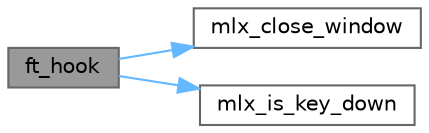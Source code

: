 digraph "ft_hook"
{
 // INTERACTIVE_SVG=YES
 // LATEX_PDF_SIZE
  bgcolor="transparent";
  edge [fontname=Helvetica,fontsize=10,labelfontname=Helvetica,labelfontsize=10];
  node [fontname=Helvetica,fontsize=10,shape=box,height=0.2,width=0.4];
  rankdir="LR";
  Node1 [label="ft_hook",height=0.2,width=0.4,color="gray40", fillcolor="grey60", style="filled", fontcolor="black",tooltip=" "];
  Node1 -> Node2 [color="steelblue1",style="solid"];
  Node2 [label="mlx_close_window",height=0.2,width=0.4,color="grey40", fillcolor="white", style="filled",URL="$mlx__exit_8c.html#a5234b5f5d093fa79366df2f94c9bcb28",tooltip=" "];
  Node1 -> Node3 [color="steelblue1",style="solid"];
  Node3 [label="mlx_is_key_down",height=0.2,width=0.4,color="grey40", fillcolor="white", style="filled",URL="$mlx__keys_8c.html#aeca3680814ced1c4e67603419a2b3b8e",tooltip=" "];
}
